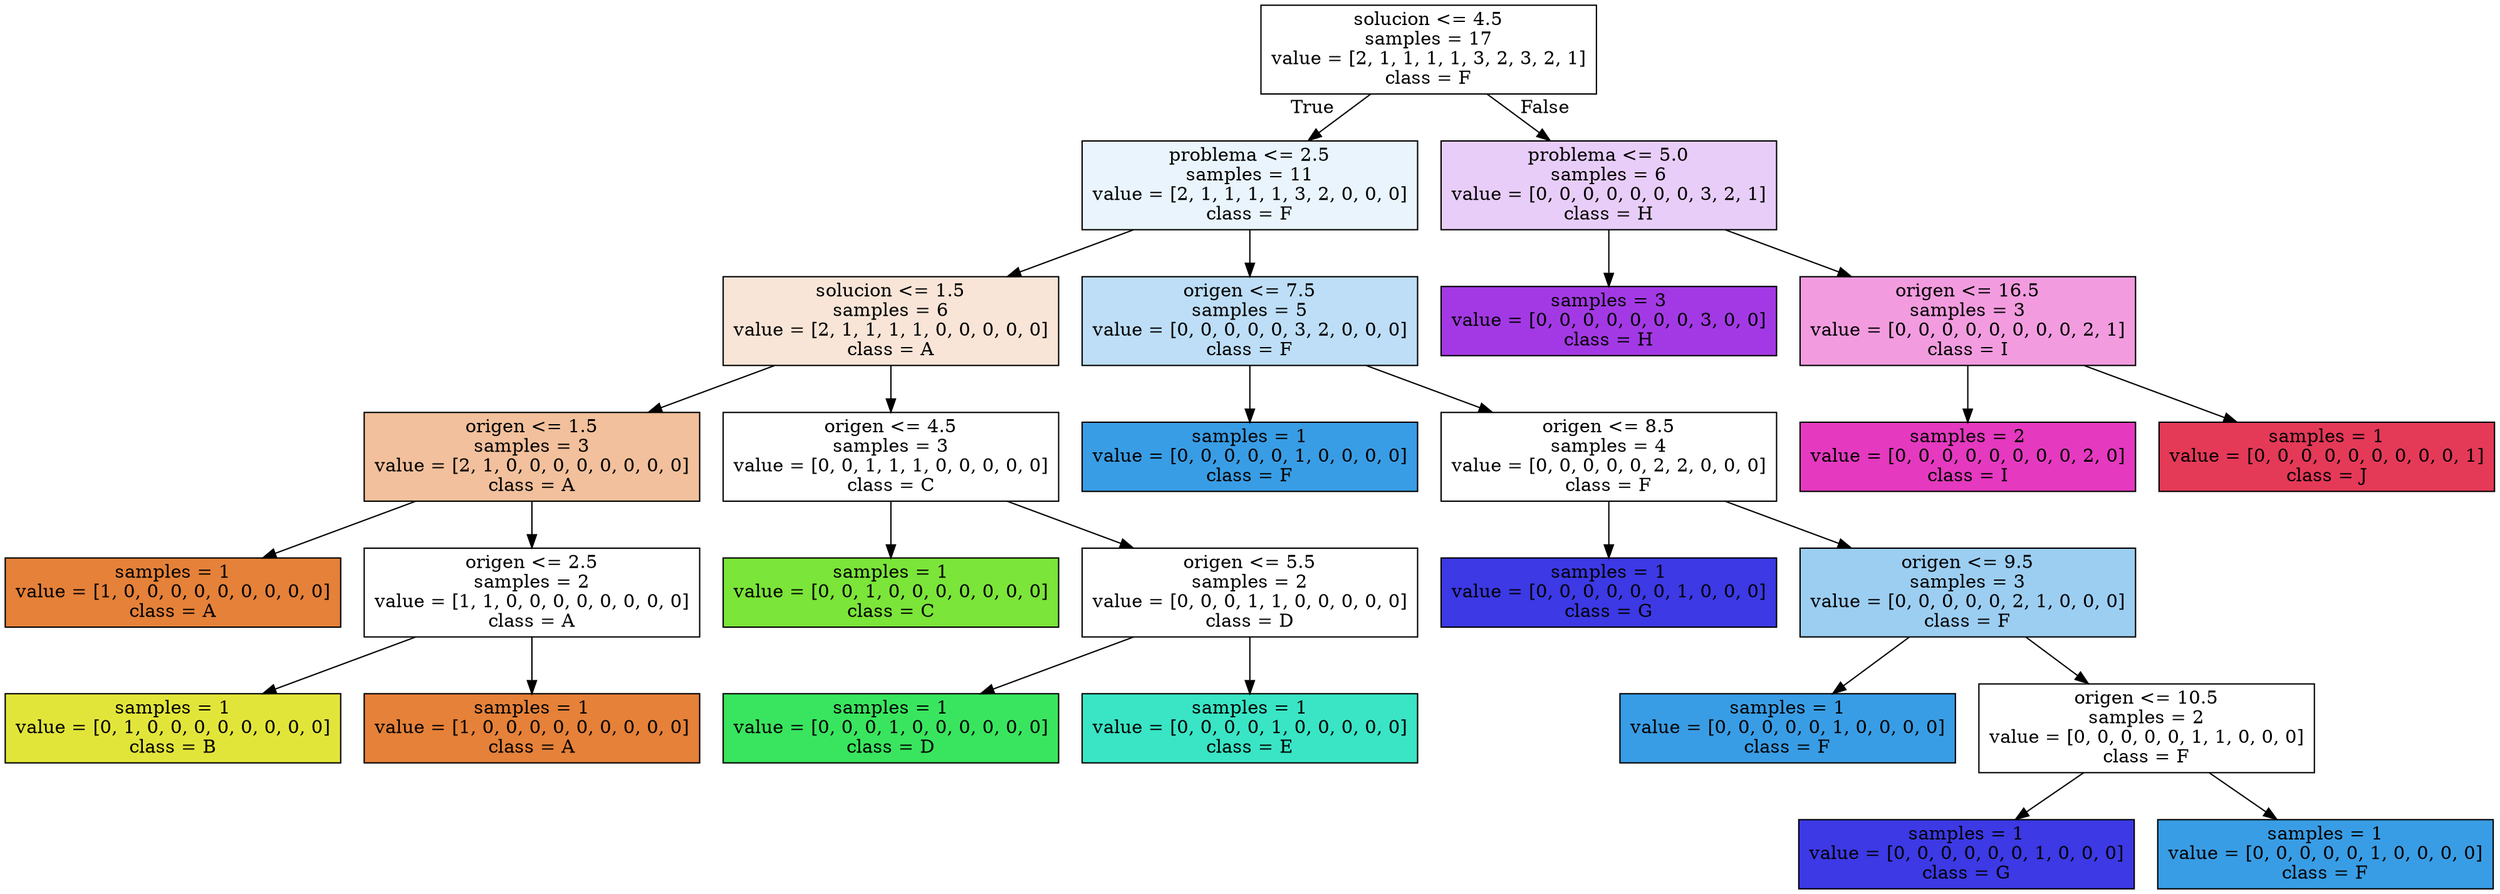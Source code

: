 digraph Tree {
node [shape=box, style="filled", color="black"] ;
0 [label="solucion <= 4.5\nsamples = 17\nvalue = [2, 1, 1, 1, 1, 3, 2, 3, 2, 1]\nclass = F", fillcolor="#399de500"] ;
1 [label="problema <= 2.5\nsamples = 11\nvalue = [2, 1, 1, 1, 1, 3, 2, 0, 0, 0]\nclass = F", fillcolor="#399de51c"] ;
0 -> 1 [labeldistance=2.5, labelangle=45, headlabel="True"] ;
2 [label="solucion <= 1.5\nsamples = 6\nvalue = [2, 1, 1, 1, 1, 0, 0, 0, 0, 0]\nclass = A", fillcolor="#e5813933"] ;
1 -> 2 ;
3 [label="origen <= 1.5\nsamples = 3\nvalue = [2, 1, 0, 0, 0, 0, 0, 0, 0, 0]\nclass = A", fillcolor="#e581397f"] ;
2 -> 3 ;
4 [label="samples = 1\nvalue = [1, 0, 0, 0, 0, 0, 0, 0, 0, 0]\nclass = A", fillcolor="#e58139ff"] ;
3 -> 4 ;
5 [label="origen <= 2.5\nsamples = 2\nvalue = [1, 1, 0, 0, 0, 0, 0, 0, 0, 0]\nclass = A", fillcolor="#e5813900"] ;
3 -> 5 ;
6 [label="samples = 1\nvalue = [0, 1, 0, 0, 0, 0, 0, 0, 0, 0]\nclass = B", fillcolor="#e2e539ff"] ;
5 -> 6 ;
7 [label="samples = 1\nvalue = [1, 0, 0, 0, 0, 0, 0, 0, 0, 0]\nclass = A", fillcolor="#e58139ff"] ;
5 -> 7 ;
8 [label="origen <= 4.5\nsamples = 3\nvalue = [0, 0, 1, 1, 1, 0, 0, 0, 0, 0]\nclass = C", fillcolor="#7be53900"] ;
2 -> 8 ;
9 [label="samples = 1\nvalue = [0, 0, 1, 0, 0, 0, 0, 0, 0, 0]\nclass = C", fillcolor="#7be539ff"] ;
8 -> 9 ;
10 [label="origen <= 5.5\nsamples = 2\nvalue = [0, 0, 0, 1, 1, 0, 0, 0, 0, 0]\nclass = D", fillcolor="#39e55e00"] ;
8 -> 10 ;
11 [label="samples = 1\nvalue = [0, 0, 0, 1, 0, 0, 0, 0, 0, 0]\nclass = D", fillcolor="#39e55eff"] ;
10 -> 11 ;
12 [label="samples = 1\nvalue = [0, 0, 0, 0, 1, 0, 0, 0, 0, 0]\nclass = E", fillcolor="#39e5c5ff"] ;
10 -> 12 ;
13 [label="origen <= 7.5\nsamples = 5\nvalue = [0, 0, 0, 0, 0, 3, 2, 0, 0, 0]\nclass = F", fillcolor="#399de555"] ;
1 -> 13 ;
14 [label="samples = 1\nvalue = [0, 0, 0, 0, 0, 1, 0, 0, 0, 0]\nclass = F", fillcolor="#399de5ff"] ;
13 -> 14 ;
15 [label="origen <= 8.5\nsamples = 4\nvalue = [0, 0, 0, 0, 0, 2, 2, 0, 0, 0]\nclass = F", fillcolor="#399de500"] ;
13 -> 15 ;
16 [label="samples = 1\nvalue = [0, 0, 0, 0, 0, 0, 1, 0, 0, 0]\nclass = G", fillcolor="#3c39e5ff"] ;
15 -> 16 ;
17 [label="origen <= 9.5\nsamples = 3\nvalue = [0, 0, 0, 0, 0, 2, 1, 0, 0, 0]\nclass = F", fillcolor="#399de57f"] ;
15 -> 17 ;
18 [label="samples = 1\nvalue = [0, 0, 0, 0, 0, 1, 0, 0, 0, 0]\nclass = F", fillcolor="#399de5ff"] ;
17 -> 18 ;
19 [label="origen <= 10.5\nsamples = 2\nvalue = [0, 0, 0, 0, 0, 1, 1, 0, 0, 0]\nclass = F", fillcolor="#399de500"] ;
17 -> 19 ;
20 [label="samples = 1\nvalue = [0, 0, 0, 0, 0, 0, 1, 0, 0, 0]\nclass = G", fillcolor="#3c39e5ff"] ;
19 -> 20 ;
21 [label="samples = 1\nvalue = [0, 0, 0, 0, 0, 1, 0, 0, 0, 0]\nclass = F", fillcolor="#399de5ff"] ;
19 -> 21 ;
22 [label="problema <= 5.0\nsamples = 6\nvalue = [0, 0, 0, 0, 0, 0, 0, 3, 2, 1]\nclass = H", fillcolor="#a339e540"] ;
0 -> 22 [labeldistance=2.5, labelangle=-45, headlabel="False"] ;
23 [label="samples = 3\nvalue = [0, 0, 0, 0, 0, 0, 0, 3, 0, 0]\nclass = H", fillcolor="#a339e5ff"] ;
22 -> 23 ;
24 [label="origen <= 16.5\nsamples = 3\nvalue = [0, 0, 0, 0, 0, 0, 0, 0, 2, 1]\nclass = I", fillcolor="#e539c07f"] ;
22 -> 24 ;
25 [label="samples = 2\nvalue = [0, 0, 0, 0, 0, 0, 0, 0, 2, 0]\nclass = I", fillcolor="#e539c0ff"] ;
24 -> 25 ;
26 [label="samples = 1\nvalue = [0, 0, 0, 0, 0, 0, 0, 0, 0, 1]\nclass = J", fillcolor="#e53958ff"] ;
24 -> 26 ;
}
